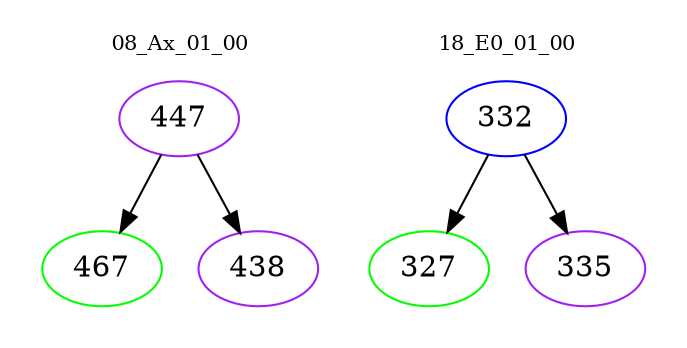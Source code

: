 digraph{
subgraph cluster_0 {
color = white
label = "08_Ax_01_00";
fontsize=10;
T0_447 [label="447", color="purple"]
T0_447 -> T0_467 [color="black"]
T0_467 [label="467", color="green"]
T0_447 -> T0_438 [color="black"]
T0_438 [label="438", color="purple"]
}
subgraph cluster_1 {
color = white
label = "18_E0_01_00";
fontsize=10;
T1_332 [label="332", color="blue"]
T1_332 -> T1_327 [color="black"]
T1_327 [label="327", color="green"]
T1_332 -> T1_335 [color="black"]
T1_335 [label="335", color="purple"]
}
}
